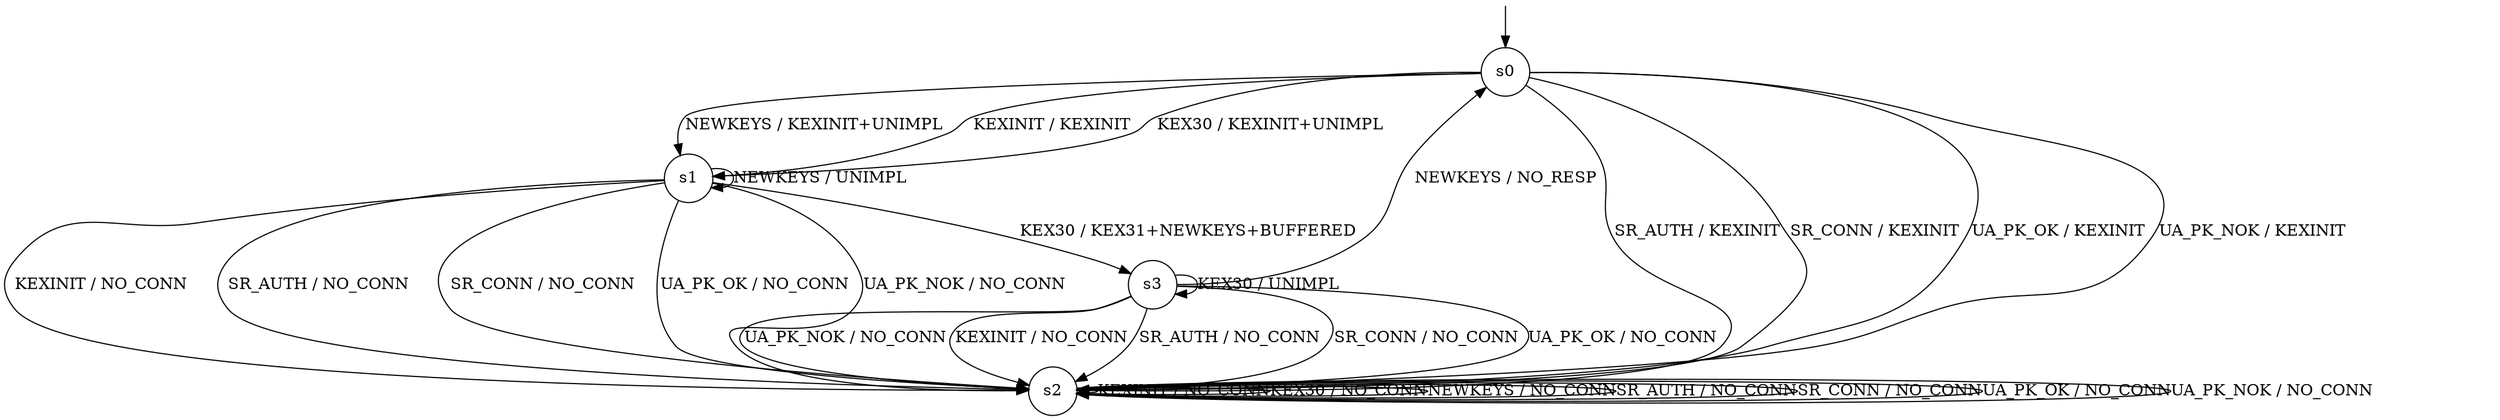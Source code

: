 digraph g {

	s0 [shape="circle" label="s0"];
	s1 [shape="circle" label="s1"];
	s2 [shape="circle" label="s2"];
	s3 [shape="circle" label="s3"];
	s0 -> s1 [label="KEXINIT / KEXINIT"];
	s0 -> s1 [label="KEX30 / KEXINIT+UNIMPL"];
	s0 -> s1 [label="NEWKEYS / KEXINIT+UNIMPL"];
	s0 -> s2 [label="SR_AUTH / KEXINIT"];
	s0 -> s2 [label="SR_CONN / KEXINIT"];
	s0 -> s2 [label="UA_PK_OK / KEXINIT"];
	s0 -> s2 [label="UA_PK_NOK / KEXINIT"];
	s1 -> s2 [label="KEXINIT / NO_CONN"];
	s1 -> s3 [label="KEX30 / KEX31+NEWKEYS+BUFFERED"];
	s1 -> s1 [label="NEWKEYS / UNIMPL"];
	s1 -> s2 [label="SR_AUTH / NO_CONN"];
	s1 -> s2 [label="SR_CONN / NO_CONN"];
	s1 -> s2 [label="UA_PK_OK / NO_CONN"];
	s1 -> s2 [label="UA_PK_NOK / NO_CONN"];
	s2 -> s2 [label="KEXINIT / NO_CONN"];
	s2 -> s2 [label="KEX30 / NO_CONN"];
	s2 -> s2 [label="NEWKEYS / NO_CONN"];
	s2 -> s2 [label="SR_AUTH / NO_CONN"];
	s2 -> s2 [label="SR_CONN / NO_CONN"];
	s2 -> s2 [label="UA_PK_OK / NO_CONN"];
	s2 -> s2 [label="UA_PK_NOK / NO_CONN"];
	s3 -> s2 [label="KEXINIT / NO_CONN"];
	s3 -> s3 [label="KEX30 / UNIMPL"];
	s3 -> s0 [label="NEWKEYS / NO_RESP"];
	s3 -> s2 [label="SR_AUTH / NO_CONN"];
	s3 -> s2 [label="SR_CONN / NO_CONN"];
	s3 -> s2 [label="UA_PK_OK / NO_CONN"];
	s3 -> s2 [label="UA_PK_NOK / NO_CONN"];

__start0 [label="" shape="none" width="0" height="0"];
__start0 -> s0;

}
